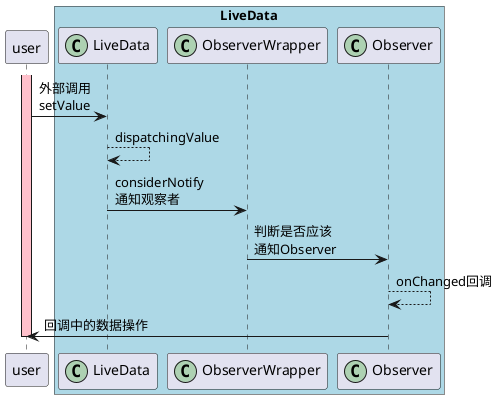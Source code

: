 @startuml
activate user #pink

box "LiveData" #lightblue


participant LiveData as ld<< (C,#ADD1B2)  >>
participant ObserverWrapper as ow << (C,#ADD1B2)  >>
participant Observer as o << (C,#ADD1B2)  >>

end box
user ->ld : 外部调用\nsetValue
ld --> ld :dispatchingValue
ld -> ow :considerNotify\n通知观察者
ow -> o : 判断是否应该\n通知Observer
o -->o : onChanged回调
o -> user : 回调中的数据操作

deactivate user
@enduml